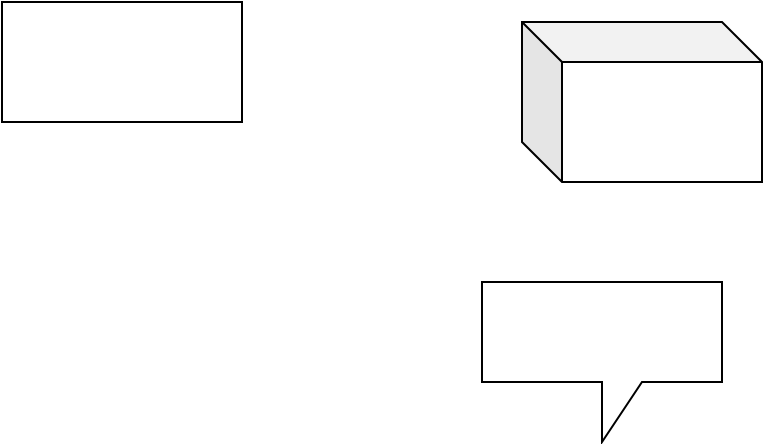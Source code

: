 <mxfile version="14.6.1" type="github">
  <diagram id="4ADxTZJFXo-KN5qlWZMo" name="Page-1">
    <mxGraphModel dx="916" dy="570" grid="1" gridSize="10" guides="1" tooltips="1" connect="1" arrows="1" fold="1" page="1" pageScale="1" pageWidth="827" pageHeight="1169" math="0" shadow="0">
      <root>
        <mxCell id="0" />
        <mxCell id="1" parent="0" />
        <mxCell id="si8YSpfHxOWUDAw1mYTh-1" value="" style="rounded=0;whiteSpace=wrap;html=1;" vertex="1" parent="1">
          <mxGeometry x="60" y="170" width="120" height="60" as="geometry" />
        </mxCell>
        <mxCell id="si8YSpfHxOWUDAw1mYTh-2" value="" style="shape=callout;whiteSpace=wrap;html=1;perimeter=calloutPerimeter;" vertex="1" parent="1">
          <mxGeometry x="300" y="310" width="120" height="80" as="geometry" />
        </mxCell>
        <mxCell id="si8YSpfHxOWUDAw1mYTh-3" value="" style="shape=cube;whiteSpace=wrap;html=1;boundedLbl=1;backgroundOutline=1;darkOpacity=0.05;darkOpacity2=0.1;" vertex="1" parent="1">
          <mxGeometry x="320" y="180" width="120" height="80" as="geometry" />
        </mxCell>
      </root>
    </mxGraphModel>
  </diagram>
</mxfile>
